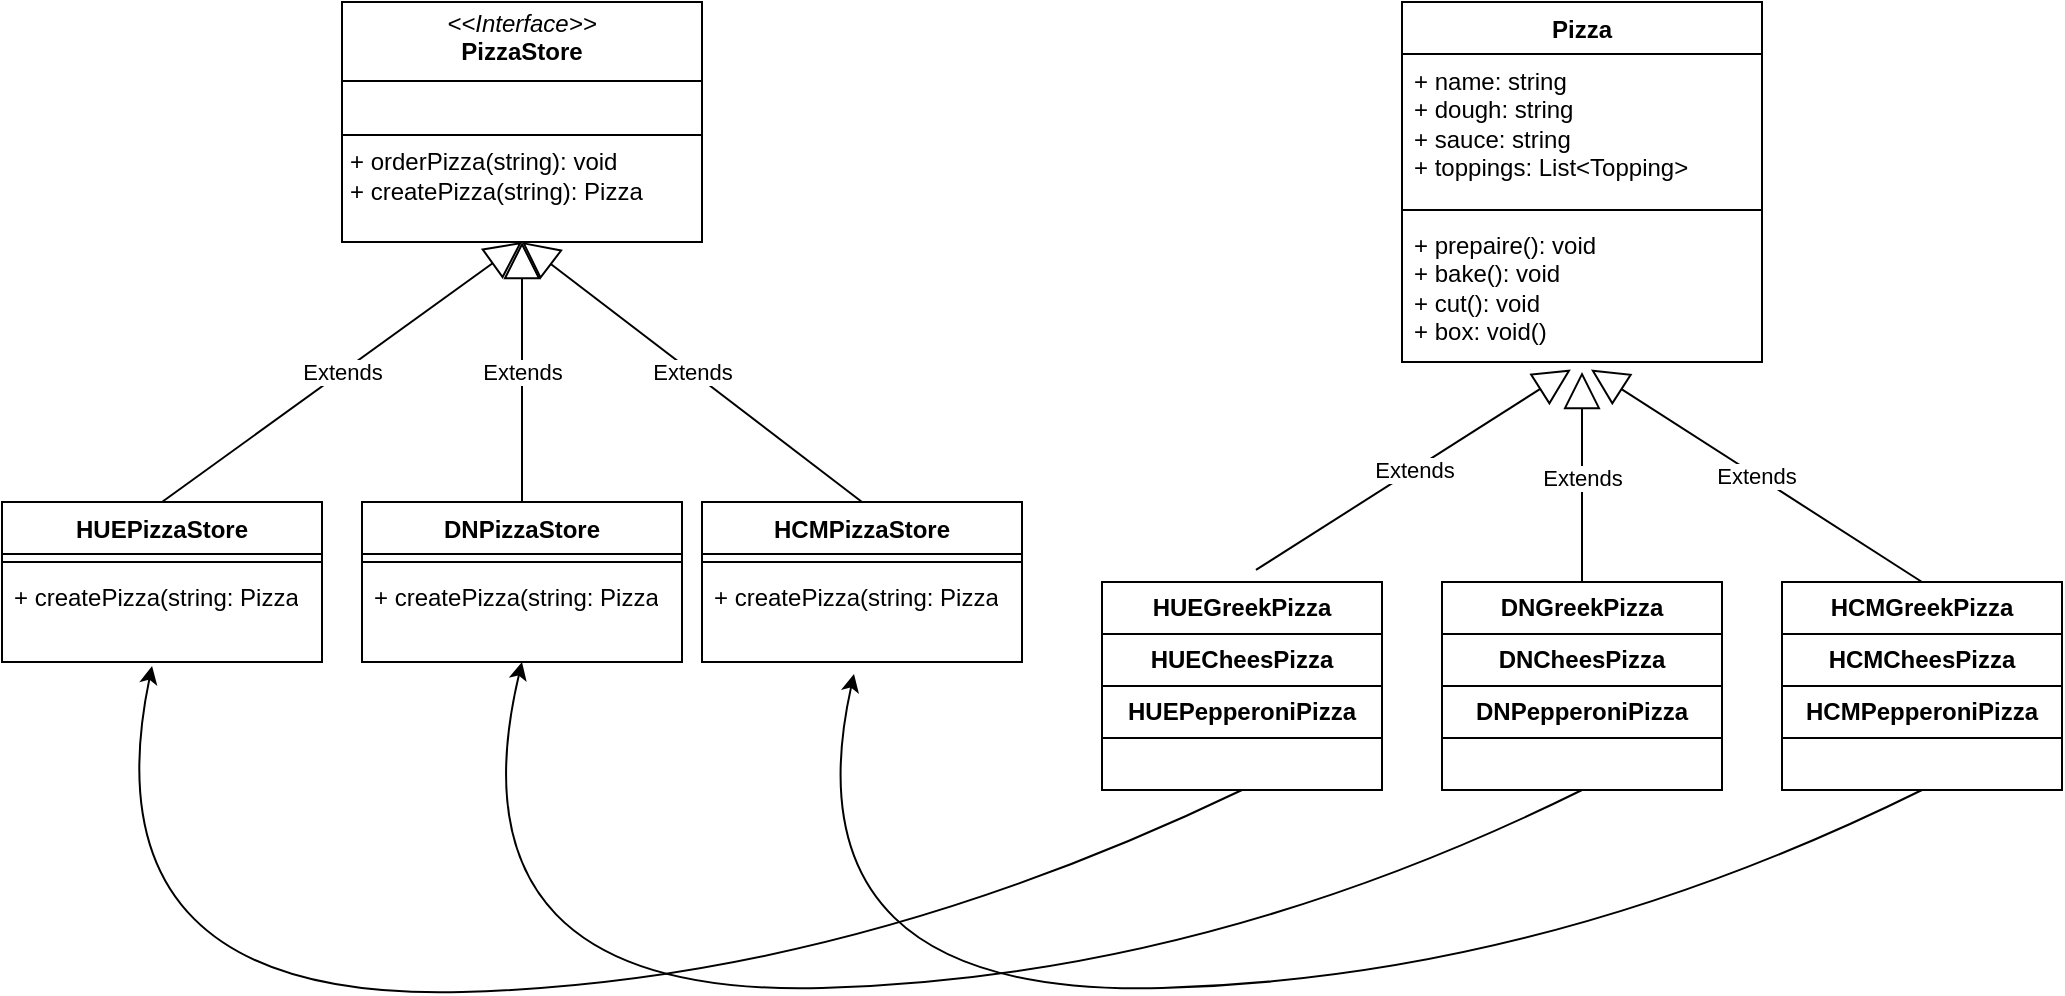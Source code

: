 <mxfile version="24.5.4" type="device" pages="3">
  <diagram name="Overview" id="v6u2kkV3BYV9W_tkZDyR">
    <mxGraphModel dx="1026" dy="684" grid="1" gridSize="10" guides="1" tooltips="1" connect="1" arrows="1" fold="1" page="1" pageScale="1" pageWidth="1169" pageHeight="827" math="0" shadow="0">
      <root>
        <object label="" id="0">
          <mxCell />
        </object>
        <mxCell id="1" parent="0" />
        <mxCell id="XzZBh0kXskyza0GH6Xmk-1" value="Pizza" style="swimlane;fontStyle=1;align=center;verticalAlign=top;childLayout=stackLayout;horizontal=1;startSize=26;horizontalStack=0;resizeParent=1;resizeParentMax=0;resizeLast=0;collapsible=1;marginBottom=0;whiteSpace=wrap;html=1;" parent="1" vertex="1">
          <mxGeometry x="720" y="30" width="180" height="180" as="geometry" />
        </mxCell>
        <mxCell id="XzZBh0kXskyza0GH6Xmk-2" value="+ name: string&lt;div&gt;+ dough: string&lt;/div&gt;&lt;div&gt;+ sauce: string&lt;/div&gt;&lt;div&gt;+ toppings: List&amp;lt;Topping&amp;gt;&lt;/div&gt;" style="text;strokeColor=none;fillColor=none;align=left;verticalAlign=top;spacingLeft=4;spacingRight=4;overflow=hidden;rotatable=0;points=[[0,0.5],[1,0.5]];portConstraint=eastwest;whiteSpace=wrap;html=1;" parent="XzZBh0kXskyza0GH6Xmk-1" vertex="1">
          <mxGeometry y="26" width="180" height="74" as="geometry" />
        </mxCell>
        <mxCell id="XzZBh0kXskyza0GH6Xmk-3" value="" style="line;strokeWidth=1;fillColor=none;align=left;verticalAlign=middle;spacingTop=-1;spacingLeft=3;spacingRight=3;rotatable=0;labelPosition=right;points=[];portConstraint=eastwest;strokeColor=inherit;" parent="XzZBh0kXskyza0GH6Xmk-1" vertex="1">
          <mxGeometry y="100" width="180" height="8" as="geometry" />
        </mxCell>
        <mxCell id="XzZBh0kXskyza0GH6Xmk-4" value="+ prepaire(): void&lt;div&gt;+ bake(): void&lt;/div&gt;&lt;div&gt;+ cut(): void&lt;/div&gt;&lt;div&gt;+ box: void()&lt;/div&gt;" style="text;strokeColor=none;fillColor=none;align=left;verticalAlign=top;spacingLeft=4;spacingRight=4;overflow=hidden;rotatable=0;points=[[0,0.5],[1,0.5]];portConstraint=eastwest;whiteSpace=wrap;html=1;" parent="XzZBh0kXskyza0GH6Xmk-1" vertex="1">
          <mxGeometry y="108" width="180" height="72" as="geometry" />
        </mxCell>
        <mxCell id="XzZBh0kXskyza0GH6Xmk-33" value="&lt;b&gt;HUEGreekPizza&lt;/b&gt;" style="swimlane;fontStyle=0;childLayout=stackLayout;horizontal=1;startSize=26;fillColor=none;horizontalStack=0;resizeParent=1;resizeParentMax=0;resizeLast=0;collapsible=1;marginBottom=0;whiteSpace=wrap;html=1;" parent="1" vertex="1">
          <mxGeometry x="570" y="320" width="140" height="104" as="geometry" />
        </mxCell>
        <mxCell id="XzZBh0kXskyza0GH6Xmk-28" value="&lt;b&gt;HUECheesPizza&lt;/b&gt;" style="swimlane;fontStyle=0;childLayout=stackLayout;horizontal=1;startSize=26;fillColor=none;horizontalStack=0;resizeParent=1;resizeParentMax=0;resizeLast=0;collapsible=1;marginBottom=0;whiteSpace=wrap;html=1;" parent="XzZBh0kXskyza0GH6Xmk-33" vertex="1">
          <mxGeometry y="26" width="140" height="78" as="geometry" />
        </mxCell>
        <mxCell id="XzZBh0kXskyza0GH6Xmk-32" value="&lt;b&gt;HUEPepperoniPizza&lt;/b&gt;" style="swimlane;fontStyle=0;childLayout=stackLayout;horizontal=1;startSize=26;fillColor=none;horizontalStack=0;resizeParent=1;resizeParentMax=0;resizeLast=0;collapsible=1;marginBottom=0;whiteSpace=wrap;html=1;" parent="XzZBh0kXskyza0GH6Xmk-28" vertex="1">
          <mxGeometry y="26" width="140" height="52" as="geometry" />
        </mxCell>
        <mxCell id="XzZBh0kXskyza0GH6Xmk-34" value="Extends" style="endArrow=block;endSize=16;endFill=0;html=1;rounded=0;entryX=0.5;entryY=1.069;entryDx=0;entryDy=0;entryPerimeter=0;exitX=0.5;exitY=0;exitDx=0;exitDy=0;" parent="1" source="ubQOgidqDlxfrG7_nMMU-19" target="XzZBh0kXskyza0GH6Xmk-4" edge="1">
          <mxGeometry width="160" relative="1" as="geometry">
            <mxPoint x="810" y="300" as="sourcePoint" />
            <mxPoint x="660" y="320" as="targetPoint" />
          </mxGeometry>
        </mxCell>
        <mxCell id="XzZBh0kXskyza0GH6Xmk-35" value="Extends" style="endArrow=block;endSize=16;endFill=0;html=1;rounded=0;exitX=0.55;exitY=-0.058;exitDx=0;exitDy=0;exitPerimeter=0;entryX=0.469;entryY=1.052;entryDx=0;entryDy=0;entryPerimeter=0;" parent="1" source="XzZBh0kXskyza0GH6Xmk-33" target="XzZBh0kXskyza0GH6Xmk-4" edge="1">
          <mxGeometry width="160" relative="1" as="geometry">
            <mxPoint x="620" y="440" as="sourcePoint" />
            <mxPoint x="610" y="322" as="targetPoint" />
          </mxGeometry>
        </mxCell>
        <mxCell id="XzZBh0kXskyza0GH6Xmk-36" value="Extends" style="endArrow=block;endSize=16;endFill=0;html=1;rounded=0;entryX=0.525;entryY=1.052;entryDx=0;entryDy=0;entryPerimeter=0;exitX=0.5;exitY=0;exitDx=0;exitDy=0;" parent="1" source="ubQOgidqDlxfrG7_nMMU-22" target="XzZBh0kXskyza0GH6Xmk-4" edge="1">
          <mxGeometry width="160" relative="1" as="geometry">
            <mxPoint x="960" y="300" as="sourcePoint" />
            <mxPoint x="610" y="320" as="targetPoint" />
          </mxGeometry>
        </mxCell>
        <mxCell id="XzZBh0kXskyza0GH6Xmk-37" value="HUEPizzaStore" style="swimlane;fontStyle=1;align=center;verticalAlign=top;childLayout=stackLayout;horizontal=1;startSize=26;horizontalStack=0;resizeParent=1;resizeParentMax=0;resizeLast=0;collapsible=1;marginBottom=0;whiteSpace=wrap;html=1;" parent="1" vertex="1">
          <mxGeometry x="20" y="280" width="160" height="80" as="geometry" />
        </mxCell>
        <mxCell id="XzZBh0kXskyza0GH6Xmk-39" value="" style="line;strokeWidth=1;fillColor=none;align=left;verticalAlign=middle;spacingTop=-1;spacingLeft=3;spacingRight=3;rotatable=0;labelPosition=right;points=[];portConstraint=eastwest;strokeColor=inherit;" parent="XzZBh0kXskyza0GH6Xmk-37" vertex="1">
          <mxGeometry y="26" width="160" height="8" as="geometry" />
        </mxCell>
        <mxCell id="XzZBh0kXskyza0GH6Xmk-40" value="&lt;div&gt;+ createPizza(string: Pizza&lt;/div&gt;" style="text;strokeColor=none;fillColor=none;align=left;verticalAlign=top;spacingLeft=4;spacingRight=4;overflow=hidden;rotatable=0;points=[[0,0.5],[1,0.5]];portConstraint=eastwest;whiteSpace=wrap;html=1;" parent="XzZBh0kXskyza0GH6Xmk-37" vertex="1">
          <mxGeometry y="34" width="160" height="46" as="geometry" />
        </mxCell>
        <mxCell id="ubQOgidqDlxfrG7_nMMU-1" value="&lt;p style=&quot;margin:0px;margin-top:4px;text-align:center;&quot;&gt;&lt;i&gt;&amp;lt;&amp;lt;Interface&amp;gt;&amp;gt;&lt;/i&gt;&lt;br&gt;&lt;b&gt;PizzaStore&lt;/b&gt;&lt;/p&gt;&lt;hr size=&quot;1&quot; style=&quot;border-style:solid;&quot;&gt;&lt;p style=&quot;margin:0px;margin-left:4px;&quot;&gt;&lt;br&gt;&lt;/p&gt;&lt;hr size=&quot;1&quot; style=&quot;border-style:solid;&quot;&gt;&lt;p style=&quot;margin:0px;margin-left:4px;&quot;&gt;+ orderPizza(string): void&lt;br&gt;+ createPizza(string): Pizza&lt;/p&gt;" style="verticalAlign=top;align=left;overflow=fill;html=1;whiteSpace=wrap;" vertex="1" parent="1">
          <mxGeometry x="190" y="30" width="180" height="120" as="geometry" />
        </mxCell>
        <mxCell id="ubQOgidqDlxfrG7_nMMU-8" value="DNPizzaStore" style="swimlane;fontStyle=1;align=center;verticalAlign=top;childLayout=stackLayout;horizontal=1;startSize=26;horizontalStack=0;resizeParent=1;resizeParentMax=0;resizeLast=0;collapsible=1;marginBottom=0;whiteSpace=wrap;html=1;" vertex="1" parent="1">
          <mxGeometry x="200" y="280" width="160" height="80" as="geometry" />
        </mxCell>
        <mxCell id="ubQOgidqDlxfrG7_nMMU-9" value="" style="line;strokeWidth=1;fillColor=none;align=left;verticalAlign=middle;spacingTop=-1;spacingLeft=3;spacingRight=3;rotatable=0;labelPosition=right;points=[];portConstraint=eastwest;strokeColor=inherit;" vertex="1" parent="ubQOgidqDlxfrG7_nMMU-8">
          <mxGeometry y="26" width="160" height="8" as="geometry" />
        </mxCell>
        <mxCell id="ubQOgidqDlxfrG7_nMMU-10" value="&lt;div&gt;+ createPizza(string: Pizza&lt;/div&gt;" style="text;strokeColor=none;fillColor=none;align=left;verticalAlign=top;spacingLeft=4;spacingRight=4;overflow=hidden;rotatable=0;points=[[0,0.5],[1,0.5]];portConstraint=eastwest;whiteSpace=wrap;html=1;" vertex="1" parent="ubQOgidqDlxfrG7_nMMU-8">
          <mxGeometry y="34" width="160" height="46" as="geometry" />
        </mxCell>
        <mxCell id="ubQOgidqDlxfrG7_nMMU-11" value="HCMPizzaStore" style="swimlane;fontStyle=1;align=center;verticalAlign=top;childLayout=stackLayout;horizontal=1;startSize=26;horizontalStack=0;resizeParent=1;resizeParentMax=0;resizeLast=0;collapsible=1;marginBottom=0;whiteSpace=wrap;html=1;" vertex="1" parent="1">
          <mxGeometry x="370" y="280" width="160" height="80" as="geometry" />
        </mxCell>
        <mxCell id="ubQOgidqDlxfrG7_nMMU-12" value="" style="line;strokeWidth=1;fillColor=none;align=left;verticalAlign=middle;spacingTop=-1;spacingLeft=3;spacingRight=3;rotatable=0;labelPosition=right;points=[];portConstraint=eastwest;strokeColor=inherit;" vertex="1" parent="ubQOgidqDlxfrG7_nMMU-11">
          <mxGeometry y="26" width="160" height="8" as="geometry" />
        </mxCell>
        <mxCell id="ubQOgidqDlxfrG7_nMMU-13" value="&lt;div&gt;+ createPizza(string: Pizza&lt;/div&gt;" style="text;strokeColor=none;fillColor=none;align=left;verticalAlign=top;spacingLeft=4;spacingRight=4;overflow=hidden;rotatable=0;points=[[0,0.5],[1,0.5]];portConstraint=eastwest;whiteSpace=wrap;html=1;" vertex="1" parent="ubQOgidqDlxfrG7_nMMU-11">
          <mxGeometry y="34" width="160" height="46" as="geometry" />
        </mxCell>
        <mxCell id="ubQOgidqDlxfrG7_nMMU-14" value="Extends" style="endArrow=block;endSize=16;endFill=0;html=1;rounded=0;entryX=0.5;entryY=1;entryDx=0;entryDy=0;" edge="1" parent="1" source="ubQOgidqDlxfrG7_nMMU-8" target="ubQOgidqDlxfrG7_nMMU-1">
          <mxGeometry width="160" relative="1" as="geometry">
            <mxPoint x="130" y="420" as="sourcePoint" />
            <mxPoint x="282" y="180" as="targetPoint" />
          </mxGeometry>
        </mxCell>
        <mxCell id="ubQOgidqDlxfrG7_nMMU-15" value="Extends" style="endArrow=block;endSize=16;endFill=0;html=1;rounded=0;entryX=0.5;entryY=1;entryDx=0;entryDy=0;exitX=0.5;exitY=0;exitDx=0;exitDy=0;" edge="1" parent="1" source="XzZBh0kXskyza0GH6Xmk-37" target="ubQOgidqDlxfrG7_nMMU-1">
          <mxGeometry width="160" relative="1" as="geometry">
            <mxPoint x="292" y="290" as="sourcePoint" />
            <mxPoint x="297" y="184" as="targetPoint" />
          </mxGeometry>
        </mxCell>
        <mxCell id="ubQOgidqDlxfrG7_nMMU-16" value="Extends" style="endArrow=block;endSize=16;endFill=0;html=1;rounded=0;exitX=0.5;exitY=0;exitDx=0;exitDy=0;entryX=0.5;entryY=1;entryDx=0;entryDy=0;" edge="1" parent="1" source="ubQOgidqDlxfrG7_nMMU-11" target="ubQOgidqDlxfrG7_nMMU-1">
          <mxGeometry width="160" relative="1" as="geometry">
            <mxPoint x="302" y="300" as="sourcePoint" />
            <mxPoint x="320" y="200" as="targetPoint" />
          </mxGeometry>
        </mxCell>
        <mxCell id="ubQOgidqDlxfrG7_nMMU-19" value="&lt;b&gt;DNGreekPizza&lt;/b&gt;" style="swimlane;fontStyle=0;childLayout=stackLayout;horizontal=1;startSize=26;fillColor=none;horizontalStack=0;resizeParent=1;resizeParentMax=0;resizeLast=0;collapsible=1;marginBottom=0;whiteSpace=wrap;html=1;" vertex="1" parent="1">
          <mxGeometry x="740" y="320" width="140" height="104" as="geometry" />
        </mxCell>
        <mxCell id="ubQOgidqDlxfrG7_nMMU-20" value="&lt;b&gt;DNCheesPizza&lt;/b&gt;" style="swimlane;fontStyle=0;childLayout=stackLayout;horizontal=1;startSize=26;fillColor=none;horizontalStack=0;resizeParent=1;resizeParentMax=0;resizeLast=0;collapsible=1;marginBottom=0;whiteSpace=wrap;html=1;" vertex="1" parent="ubQOgidqDlxfrG7_nMMU-19">
          <mxGeometry y="26" width="140" height="78" as="geometry" />
        </mxCell>
        <mxCell id="ubQOgidqDlxfrG7_nMMU-21" value="&lt;b&gt;DNPepperoniPizza&lt;/b&gt;" style="swimlane;fontStyle=0;childLayout=stackLayout;horizontal=1;startSize=26;fillColor=none;horizontalStack=0;resizeParent=1;resizeParentMax=0;resizeLast=0;collapsible=1;marginBottom=0;whiteSpace=wrap;html=1;" vertex="1" parent="ubQOgidqDlxfrG7_nMMU-20">
          <mxGeometry y="26" width="140" height="52" as="geometry" />
        </mxCell>
        <mxCell id="ubQOgidqDlxfrG7_nMMU-22" value="&lt;b&gt;HCMGreekPizza&lt;/b&gt;" style="swimlane;fontStyle=0;childLayout=stackLayout;horizontal=1;startSize=26;fillColor=none;horizontalStack=0;resizeParent=1;resizeParentMax=0;resizeLast=0;collapsible=1;marginBottom=0;whiteSpace=wrap;html=1;" vertex="1" parent="1">
          <mxGeometry x="910" y="320" width="140" height="104" as="geometry" />
        </mxCell>
        <mxCell id="ubQOgidqDlxfrG7_nMMU-23" value="&lt;b&gt;HCMCheesPizza&lt;/b&gt;" style="swimlane;fontStyle=0;childLayout=stackLayout;horizontal=1;startSize=26;fillColor=none;horizontalStack=0;resizeParent=1;resizeParentMax=0;resizeLast=0;collapsible=1;marginBottom=0;whiteSpace=wrap;html=1;" vertex="1" parent="ubQOgidqDlxfrG7_nMMU-22">
          <mxGeometry y="26" width="140" height="78" as="geometry" />
        </mxCell>
        <mxCell id="ubQOgidqDlxfrG7_nMMU-24" value="&lt;b&gt;HCMPepperoniPizza&lt;/b&gt;" style="swimlane;fontStyle=0;childLayout=stackLayout;horizontal=1;startSize=26;fillColor=none;horizontalStack=0;resizeParent=1;resizeParentMax=0;resizeLast=0;collapsible=1;marginBottom=0;whiteSpace=wrap;html=1;" vertex="1" parent="ubQOgidqDlxfrG7_nMMU-23">
          <mxGeometry y="26" width="140" height="52" as="geometry" />
        </mxCell>
        <mxCell id="ubQOgidqDlxfrG7_nMMU-25" value="" style="curved=1;endArrow=classic;html=1;rounded=0;entryX=0.469;entryY=1.043;entryDx=0;entryDy=0;entryPerimeter=0;exitX=0.5;exitY=1;exitDx=0;exitDy=0;" edge="1" parent="1" source="XzZBh0kXskyza0GH6Xmk-32" target="XzZBh0kXskyza0GH6Xmk-40">
          <mxGeometry width="50" height="50" relative="1" as="geometry">
            <mxPoint x="530" y="310" as="sourcePoint" />
            <mxPoint x="580" y="260" as="targetPoint" />
            <Array as="points">
              <mxPoint x="440" y="520" />
              <mxPoint x="60" y="530" />
            </Array>
          </mxGeometry>
        </mxCell>
        <mxCell id="ubQOgidqDlxfrG7_nMMU-26" value="" style="curved=1;endArrow=classic;html=1;rounded=0;exitX=0.5;exitY=1;exitDx=0;exitDy=0;entryX=0.5;entryY=1;entryDx=0;entryDy=0;entryPerimeter=0;" edge="1" parent="1" source="ubQOgidqDlxfrG7_nMMU-21" target="ubQOgidqDlxfrG7_nMMU-10">
          <mxGeometry width="50" height="50" relative="1" as="geometry">
            <mxPoint x="820" y="422" as="sourcePoint" />
            <mxPoint x="250" y="440" as="targetPoint" />
            <Array as="points">
              <mxPoint x="620" y="518" />
              <mxPoint x="240" y="528" />
            </Array>
          </mxGeometry>
        </mxCell>
        <mxCell id="ubQOgidqDlxfrG7_nMMU-27" value="" style="curved=1;endArrow=classic;html=1;rounded=0;entryX=0.475;entryY=1.13;entryDx=0;entryDy=0;entryPerimeter=0;exitX=0.5;exitY=1;exitDx=0;exitDy=0;" edge="1" parent="1" source="ubQOgidqDlxfrG7_nMMU-24" target="ubQOgidqDlxfrG7_nMMU-13">
          <mxGeometry width="50" height="50" relative="1" as="geometry">
            <mxPoint x="980" y="460" as="sourcePoint" />
            <mxPoint x="445" y="360" as="targetPoint" />
            <Array as="points">
              <mxPoint x="790" y="518" />
              <mxPoint x="410" y="528" />
            </Array>
          </mxGeometry>
        </mxCell>
      </root>
    </mxGraphModel>
  </diagram>
  <diagram id="kNrqG7SlsqPy7dkNcNg-" name="Pizza">
    <mxGraphModel dx="1026" dy="684" grid="1" gridSize="10" guides="1" tooltips="1" connect="1" arrows="1" fold="1" page="1" pageScale="1" pageWidth="1169" pageHeight="827" math="0" shadow="0">
      <root>
        <mxCell id="0" />
        <mxCell id="1" parent="0" />
        <mxCell id="9cfCwPHDHzTlaMya-e6I-1" value="Pizza" style="swimlane;fontStyle=1;align=center;verticalAlign=top;childLayout=stackLayout;horizontal=1;startSize=26;horizontalStack=0;resizeParent=1;resizeParentMax=0;resizeLast=0;collapsible=1;marginBottom=0;whiteSpace=wrap;html=1;" vertex="1" parent="1">
          <mxGeometry x="350" y="50" width="180" height="180" as="geometry" />
        </mxCell>
        <mxCell id="9cfCwPHDHzTlaMya-e6I-2" value="+ name: string&lt;div&gt;+ dough: string&lt;/div&gt;&lt;div&gt;+ sauce: string&lt;/div&gt;&lt;div&gt;+ toppings: List&amp;lt;Topping&amp;gt;&lt;/div&gt;" style="text;strokeColor=none;fillColor=none;align=left;verticalAlign=top;spacingLeft=4;spacingRight=4;overflow=hidden;rotatable=0;points=[[0,0.5],[1,0.5]];portConstraint=eastwest;whiteSpace=wrap;html=1;" vertex="1" parent="9cfCwPHDHzTlaMya-e6I-1">
          <mxGeometry y="26" width="180" height="74" as="geometry" />
        </mxCell>
        <mxCell id="9cfCwPHDHzTlaMya-e6I-3" value="" style="line;strokeWidth=1;fillColor=none;align=left;verticalAlign=middle;spacingTop=-1;spacingLeft=3;spacingRight=3;rotatable=0;labelPosition=right;points=[];portConstraint=eastwest;strokeColor=inherit;" vertex="1" parent="9cfCwPHDHzTlaMya-e6I-1">
          <mxGeometry y="100" width="180" height="8" as="geometry" />
        </mxCell>
        <mxCell id="9cfCwPHDHzTlaMya-e6I-4" value="+ prepaire(): void&lt;div&gt;+ bake(): void&lt;/div&gt;&lt;div&gt;+ cut(): void&lt;/div&gt;&lt;div&gt;+ box: void()&lt;/div&gt;" style="text;strokeColor=none;fillColor=none;align=left;verticalAlign=top;spacingLeft=4;spacingRight=4;overflow=hidden;rotatable=0;points=[[0,0.5],[1,0.5]];portConstraint=eastwest;whiteSpace=wrap;html=1;" vertex="1" parent="9cfCwPHDHzTlaMya-e6I-1">
          <mxGeometry y="108" width="180" height="72" as="geometry" />
        </mxCell>
        <mxCell id="9cfCwPHDHzTlaMya-e6I-5" value="&lt;b&gt;HUEGreekPizza&lt;/b&gt;" style="swimlane;fontStyle=0;childLayout=stackLayout;horizontal=1;startSize=26;fillColor=none;horizontalStack=0;resizeParent=1;resizeParentMax=0;resizeLast=0;collapsible=1;marginBottom=0;whiteSpace=wrap;html=1;" vertex="1" parent="1">
          <mxGeometry x="200" y="340" width="140" height="104" as="geometry" />
        </mxCell>
        <mxCell id="9cfCwPHDHzTlaMya-e6I-6" value="&lt;b&gt;HUECheesPizza&lt;/b&gt;" style="swimlane;fontStyle=0;childLayout=stackLayout;horizontal=1;startSize=26;fillColor=none;horizontalStack=0;resizeParent=1;resizeParentMax=0;resizeLast=0;collapsible=1;marginBottom=0;whiteSpace=wrap;html=1;" vertex="1" parent="9cfCwPHDHzTlaMya-e6I-5">
          <mxGeometry y="26" width="140" height="78" as="geometry" />
        </mxCell>
        <mxCell id="9cfCwPHDHzTlaMya-e6I-7" value="&lt;b&gt;HUEPepperoniPizza&lt;/b&gt;" style="swimlane;fontStyle=0;childLayout=stackLayout;horizontal=1;startSize=26;fillColor=none;horizontalStack=0;resizeParent=1;resizeParentMax=0;resizeLast=0;collapsible=1;marginBottom=0;whiteSpace=wrap;html=1;" vertex="1" parent="9cfCwPHDHzTlaMya-e6I-6">
          <mxGeometry y="26" width="140" height="52" as="geometry" />
        </mxCell>
        <mxCell id="9cfCwPHDHzTlaMya-e6I-8" value="Extends" style="endArrow=block;endSize=16;endFill=0;html=1;rounded=0;entryX=0.5;entryY=1.069;entryDx=0;entryDy=0;entryPerimeter=0;exitX=0.5;exitY=0;exitDx=0;exitDy=0;" edge="1" parent="1" source="9cfCwPHDHzTlaMya-e6I-11" target="9cfCwPHDHzTlaMya-e6I-4">
          <mxGeometry width="160" relative="1" as="geometry">
            <mxPoint x="440" y="320" as="sourcePoint" />
            <mxPoint x="290" y="340" as="targetPoint" />
          </mxGeometry>
        </mxCell>
        <mxCell id="9cfCwPHDHzTlaMya-e6I-9" value="Extends" style="endArrow=block;endSize=16;endFill=0;html=1;rounded=0;exitX=0.55;exitY=-0.058;exitDx=0;exitDy=0;exitPerimeter=0;entryX=0.469;entryY=1.052;entryDx=0;entryDy=0;entryPerimeter=0;" edge="1" parent="1" source="9cfCwPHDHzTlaMya-e6I-5" target="9cfCwPHDHzTlaMya-e6I-4">
          <mxGeometry width="160" relative="1" as="geometry">
            <mxPoint x="250" y="460" as="sourcePoint" />
            <mxPoint x="240" y="342" as="targetPoint" />
          </mxGeometry>
        </mxCell>
        <mxCell id="9cfCwPHDHzTlaMya-e6I-10" value="Extends" style="endArrow=block;endSize=16;endFill=0;html=1;rounded=0;entryX=0.525;entryY=1.052;entryDx=0;entryDy=0;entryPerimeter=0;exitX=0.5;exitY=0;exitDx=0;exitDy=0;" edge="1" parent="1" source="9cfCwPHDHzTlaMya-e6I-14" target="9cfCwPHDHzTlaMya-e6I-4">
          <mxGeometry width="160" relative="1" as="geometry">
            <mxPoint x="590" y="320" as="sourcePoint" />
            <mxPoint x="240" y="340" as="targetPoint" />
          </mxGeometry>
        </mxCell>
        <mxCell id="9cfCwPHDHzTlaMya-e6I-11" value="&lt;b&gt;DNGreekPizza&lt;/b&gt;" style="swimlane;fontStyle=0;childLayout=stackLayout;horizontal=1;startSize=26;fillColor=none;horizontalStack=0;resizeParent=1;resizeParentMax=0;resizeLast=0;collapsible=1;marginBottom=0;whiteSpace=wrap;html=1;" vertex="1" parent="1">
          <mxGeometry x="370" y="340" width="140" height="104" as="geometry" />
        </mxCell>
        <mxCell id="9cfCwPHDHzTlaMya-e6I-12" value="&lt;b&gt;DNCheesPizza&lt;/b&gt;" style="swimlane;fontStyle=0;childLayout=stackLayout;horizontal=1;startSize=26;fillColor=none;horizontalStack=0;resizeParent=1;resizeParentMax=0;resizeLast=0;collapsible=1;marginBottom=0;whiteSpace=wrap;html=1;" vertex="1" parent="9cfCwPHDHzTlaMya-e6I-11">
          <mxGeometry y="26" width="140" height="78" as="geometry" />
        </mxCell>
        <mxCell id="9cfCwPHDHzTlaMya-e6I-13" value="&lt;b&gt;DNPepperoniPizza&lt;/b&gt;" style="swimlane;fontStyle=0;childLayout=stackLayout;horizontal=1;startSize=26;fillColor=none;horizontalStack=0;resizeParent=1;resizeParentMax=0;resizeLast=0;collapsible=1;marginBottom=0;whiteSpace=wrap;html=1;" vertex="1" parent="9cfCwPHDHzTlaMya-e6I-12">
          <mxGeometry y="26" width="140" height="52" as="geometry" />
        </mxCell>
        <mxCell id="9cfCwPHDHzTlaMya-e6I-14" value="&lt;b&gt;HCMGreekPizza&lt;/b&gt;" style="swimlane;fontStyle=0;childLayout=stackLayout;horizontal=1;startSize=26;fillColor=none;horizontalStack=0;resizeParent=1;resizeParentMax=0;resizeLast=0;collapsible=1;marginBottom=0;whiteSpace=wrap;html=1;" vertex="1" parent="1">
          <mxGeometry x="540" y="340" width="140" height="104" as="geometry" />
        </mxCell>
        <mxCell id="9cfCwPHDHzTlaMya-e6I-15" value="&lt;b&gt;HCMCheesPizza&lt;/b&gt;" style="swimlane;fontStyle=0;childLayout=stackLayout;horizontal=1;startSize=26;fillColor=none;horizontalStack=0;resizeParent=1;resizeParentMax=0;resizeLast=0;collapsible=1;marginBottom=0;whiteSpace=wrap;html=1;" vertex="1" parent="9cfCwPHDHzTlaMya-e6I-14">
          <mxGeometry y="26" width="140" height="78" as="geometry" />
        </mxCell>
        <mxCell id="9cfCwPHDHzTlaMya-e6I-16" value="&lt;b&gt;HCMPepperoniPizza&lt;/b&gt;" style="swimlane;fontStyle=0;childLayout=stackLayout;horizontal=1;startSize=26;fillColor=none;horizontalStack=0;resizeParent=1;resizeParentMax=0;resizeLast=0;collapsible=1;marginBottom=0;whiteSpace=wrap;html=1;" vertex="1" parent="9cfCwPHDHzTlaMya-e6I-15">
          <mxGeometry y="26" width="140" height="52" as="geometry" />
        </mxCell>
      </root>
    </mxGraphModel>
  </diagram>
  <diagram id="zSNYJJtl3AlTKnZIgjfY" name="PizzaStore">
    <mxGraphModel dx="1026" dy="684" grid="1" gridSize="10" guides="1" tooltips="1" connect="1" arrows="1" fold="1" page="1" pageScale="1" pageWidth="1169" pageHeight="827" math="0" shadow="0">
      <root>
        <mxCell id="0" />
        <mxCell id="1" parent="0" />
        <mxCell id="GKKv2byiu5CeUdTzW0-E-1" value="HUEPizzaStore" style="swimlane;fontStyle=1;align=center;verticalAlign=top;childLayout=stackLayout;horizontal=1;startSize=26;horizontalStack=0;resizeParent=1;resizeParentMax=0;resizeLast=0;collapsible=1;marginBottom=0;whiteSpace=wrap;html=1;" vertex="1" parent="1">
          <mxGeometry x="290" y="290" width="160" height="80" as="geometry" />
        </mxCell>
        <mxCell id="GKKv2byiu5CeUdTzW0-E-2" value="" style="line;strokeWidth=1;fillColor=none;align=left;verticalAlign=middle;spacingTop=-1;spacingLeft=3;spacingRight=3;rotatable=0;labelPosition=right;points=[];portConstraint=eastwest;strokeColor=inherit;" vertex="1" parent="GKKv2byiu5CeUdTzW0-E-1">
          <mxGeometry y="26" width="160" height="8" as="geometry" />
        </mxCell>
        <mxCell id="GKKv2byiu5CeUdTzW0-E-3" value="&lt;div&gt;+ createPizza(string: Pizza&lt;/div&gt;" style="text;strokeColor=none;fillColor=none;align=left;verticalAlign=top;spacingLeft=4;spacingRight=4;overflow=hidden;rotatable=0;points=[[0,0.5],[1,0.5]];portConstraint=eastwest;whiteSpace=wrap;html=1;" vertex="1" parent="GKKv2byiu5CeUdTzW0-E-1">
          <mxGeometry y="34" width="160" height="46" as="geometry" />
        </mxCell>
        <mxCell id="GKKv2byiu5CeUdTzW0-E-4" value="&lt;p style=&quot;margin:0px;margin-top:4px;text-align:center;&quot;&gt;&lt;i&gt;&amp;lt;&amp;lt;Interface&amp;gt;&amp;gt;&lt;/i&gt;&lt;br&gt;&lt;b&gt;PizzaStore&lt;/b&gt;&lt;/p&gt;&lt;hr size=&quot;1&quot; style=&quot;border-style:solid;&quot;&gt;&lt;p style=&quot;margin:0px;margin-left:4px;&quot;&gt;&lt;br&gt;&lt;/p&gt;&lt;hr size=&quot;1&quot; style=&quot;border-style:solid;&quot;&gt;&lt;p style=&quot;margin:0px;margin-left:4px;&quot;&gt;+ orderPizza(string): void&lt;br&gt;+ createPizza(string): Pizza&lt;/p&gt;" style="verticalAlign=top;align=left;overflow=fill;html=1;whiteSpace=wrap;" vertex="1" parent="1">
          <mxGeometry x="460" y="40" width="180" height="120" as="geometry" />
        </mxCell>
        <mxCell id="GKKv2byiu5CeUdTzW0-E-5" value="DNPizzaStore" style="swimlane;fontStyle=1;align=center;verticalAlign=top;childLayout=stackLayout;horizontal=1;startSize=26;horizontalStack=0;resizeParent=1;resizeParentMax=0;resizeLast=0;collapsible=1;marginBottom=0;whiteSpace=wrap;html=1;" vertex="1" parent="1">
          <mxGeometry x="470" y="290" width="160" height="80" as="geometry" />
        </mxCell>
        <mxCell id="GKKv2byiu5CeUdTzW0-E-6" value="" style="line;strokeWidth=1;fillColor=none;align=left;verticalAlign=middle;spacingTop=-1;spacingLeft=3;spacingRight=3;rotatable=0;labelPosition=right;points=[];portConstraint=eastwest;strokeColor=inherit;" vertex="1" parent="GKKv2byiu5CeUdTzW0-E-5">
          <mxGeometry y="26" width="160" height="8" as="geometry" />
        </mxCell>
        <mxCell id="GKKv2byiu5CeUdTzW0-E-7" value="&lt;div&gt;+ createPizza(string: Pizza&lt;/div&gt;" style="text;strokeColor=none;fillColor=none;align=left;verticalAlign=top;spacingLeft=4;spacingRight=4;overflow=hidden;rotatable=0;points=[[0,0.5],[1,0.5]];portConstraint=eastwest;whiteSpace=wrap;html=1;" vertex="1" parent="GKKv2byiu5CeUdTzW0-E-5">
          <mxGeometry y="34" width="160" height="46" as="geometry" />
        </mxCell>
        <mxCell id="GKKv2byiu5CeUdTzW0-E-8" value="HCMPizzaStore" style="swimlane;fontStyle=1;align=center;verticalAlign=top;childLayout=stackLayout;horizontal=1;startSize=26;horizontalStack=0;resizeParent=1;resizeParentMax=0;resizeLast=0;collapsible=1;marginBottom=0;whiteSpace=wrap;html=1;" vertex="1" parent="1">
          <mxGeometry x="640" y="290" width="160" height="80" as="geometry" />
        </mxCell>
        <mxCell id="GKKv2byiu5CeUdTzW0-E-9" value="" style="line;strokeWidth=1;fillColor=none;align=left;verticalAlign=middle;spacingTop=-1;spacingLeft=3;spacingRight=3;rotatable=0;labelPosition=right;points=[];portConstraint=eastwest;strokeColor=inherit;" vertex="1" parent="GKKv2byiu5CeUdTzW0-E-8">
          <mxGeometry y="26" width="160" height="8" as="geometry" />
        </mxCell>
        <mxCell id="GKKv2byiu5CeUdTzW0-E-10" value="&lt;div&gt;+ createPizza(string: Pizza&lt;/div&gt;" style="text;strokeColor=none;fillColor=none;align=left;verticalAlign=top;spacingLeft=4;spacingRight=4;overflow=hidden;rotatable=0;points=[[0,0.5],[1,0.5]];portConstraint=eastwest;whiteSpace=wrap;html=1;" vertex="1" parent="GKKv2byiu5CeUdTzW0-E-8">
          <mxGeometry y="34" width="160" height="46" as="geometry" />
        </mxCell>
        <mxCell id="GKKv2byiu5CeUdTzW0-E-11" value="Extends" style="endArrow=block;endSize=16;endFill=0;html=1;rounded=0;entryX=0.5;entryY=1;entryDx=0;entryDy=0;" edge="1" parent="1" source="GKKv2byiu5CeUdTzW0-E-5" target="GKKv2byiu5CeUdTzW0-E-4">
          <mxGeometry width="160" relative="1" as="geometry">
            <mxPoint x="400" y="430" as="sourcePoint" />
            <mxPoint x="552" y="190" as="targetPoint" />
          </mxGeometry>
        </mxCell>
        <mxCell id="GKKv2byiu5CeUdTzW0-E-12" value="Extends" style="endArrow=block;endSize=16;endFill=0;html=1;rounded=0;entryX=0.5;entryY=1;entryDx=0;entryDy=0;exitX=0.5;exitY=0;exitDx=0;exitDy=0;" edge="1" parent="1" source="GKKv2byiu5CeUdTzW0-E-1" target="GKKv2byiu5CeUdTzW0-E-4">
          <mxGeometry width="160" relative="1" as="geometry">
            <mxPoint x="562" y="300" as="sourcePoint" />
            <mxPoint x="567" y="194" as="targetPoint" />
          </mxGeometry>
        </mxCell>
        <mxCell id="GKKv2byiu5CeUdTzW0-E-13" value="Extends" style="endArrow=block;endSize=16;endFill=0;html=1;rounded=0;exitX=0.5;exitY=0;exitDx=0;exitDy=0;entryX=0.5;entryY=1;entryDx=0;entryDy=0;" edge="1" parent="1" source="GKKv2byiu5CeUdTzW0-E-8" target="GKKv2byiu5CeUdTzW0-E-4">
          <mxGeometry width="160" relative="1" as="geometry">
            <mxPoint x="572" y="310" as="sourcePoint" />
            <mxPoint x="590" y="210" as="targetPoint" />
          </mxGeometry>
        </mxCell>
        <mxCell id="yrn-MsgSBniVL0BZ70dP-10" value="&lt;b&gt;HUEGreekPizza&lt;/b&gt;" style="swimlane;fontStyle=0;childLayout=stackLayout;horizontal=1;startSize=26;fillColor=none;horizontalStack=0;resizeParent=1;resizeParentMax=0;resizeLast=0;collapsible=1;marginBottom=0;whiteSpace=wrap;html=1;" vertex="1" parent="1">
          <mxGeometry x="310" y="480" width="140" height="104" as="geometry" />
        </mxCell>
        <mxCell id="yrn-MsgSBniVL0BZ70dP-11" value="&lt;b&gt;HUECheesPizza&lt;/b&gt;" style="swimlane;fontStyle=0;childLayout=stackLayout;horizontal=1;startSize=26;fillColor=none;horizontalStack=0;resizeParent=1;resizeParentMax=0;resizeLast=0;collapsible=1;marginBottom=0;whiteSpace=wrap;html=1;" vertex="1" parent="yrn-MsgSBniVL0BZ70dP-10">
          <mxGeometry y="26" width="140" height="78" as="geometry" />
        </mxCell>
        <mxCell id="yrn-MsgSBniVL0BZ70dP-12" value="&lt;b&gt;HUEPepperoniPizza&lt;/b&gt;" style="swimlane;fontStyle=0;childLayout=stackLayout;horizontal=1;startSize=26;fillColor=none;horizontalStack=0;resizeParent=1;resizeParentMax=0;resizeLast=0;collapsible=1;marginBottom=0;whiteSpace=wrap;html=1;" vertex="1" parent="yrn-MsgSBniVL0BZ70dP-11">
          <mxGeometry y="26" width="140" height="52" as="geometry" />
        </mxCell>
        <mxCell id="yrn-MsgSBniVL0BZ70dP-13" value="&lt;b&gt;DNGreekPizza&lt;/b&gt;" style="swimlane;fontStyle=0;childLayout=stackLayout;horizontal=1;startSize=26;fillColor=none;horizontalStack=0;resizeParent=1;resizeParentMax=0;resizeLast=0;collapsible=1;marginBottom=0;whiteSpace=wrap;html=1;" vertex="1" parent="1">
          <mxGeometry x="480" y="480" width="140" height="104" as="geometry" />
        </mxCell>
        <mxCell id="yrn-MsgSBniVL0BZ70dP-14" value="&lt;b&gt;DNCheesPizza&lt;/b&gt;" style="swimlane;fontStyle=0;childLayout=stackLayout;horizontal=1;startSize=26;fillColor=none;horizontalStack=0;resizeParent=1;resizeParentMax=0;resizeLast=0;collapsible=1;marginBottom=0;whiteSpace=wrap;html=1;" vertex="1" parent="yrn-MsgSBniVL0BZ70dP-13">
          <mxGeometry y="26" width="140" height="78" as="geometry" />
        </mxCell>
        <mxCell id="yrn-MsgSBniVL0BZ70dP-15" value="&lt;b&gt;DNPepperoniPizza&lt;/b&gt;" style="swimlane;fontStyle=0;childLayout=stackLayout;horizontal=1;startSize=26;fillColor=none;horizontalStack=0;resizeParent=1;resizeParentMax=0;resizeLast=0;collapsible=1;marginBottom=0;whiteSpace=wrap;html=1;" vertex="1" parent="yrn-MsgSBniVL0BZ70dP-14">
          <mxGeometry y="26" width="140" height="52" as="geometry" />
        </mxCell>
        <mxCell id="yrn-MsgSBniVL0BZ70dP-16" value="&lt;b&gt;HCMGreekPizza&lt;/b&gt;" style="swimlane;fontStyle=0;childLayout=stackLayout;horizontal=1;startSize=26;fillColor=none;horizontalStack=0;resizeParent=1;resizeParentMax=0;resizeLast=0;collapsible=1;marginBottom=0;whiteSpace=wrap;html=1;" vertex="1" parent="1">
          <mxGeometry x="650" y="480" width="140" height="104" as="geometry" />
        </mxCell>
        <mxCell id="yrn-MsgSBniVL0BZ70dP-17" value="&lt;b&gt;HCMCheesPizza&lt;/b&gt;" style="swimlane;fontStyle=0;childLayout=stackLayout;horizontal=1;startSize=26;fillColor=none;horizontalStack=0;resizeParent=1;resizeParentMax=0;resizeLast=0;collapsible=1;marginBottom=0;whiteSpace=wrap;html=1;" vertex="1" parent="yrn-MsgSBniVL0BZ70dP-16">
          <mxGeometry y="26" width="140" height="78" as="geometry" />
        </mxCell>
        <mxCell id="yrn-MsgSBniVL0BZ70dP-18" value="&lt;b&gt;HCMPepperoniPizza&lt;/b&gt;" style="swimlane;fontStyle=0;childLayout=stackLayout;horizontal=1;startSize=26;fillColor=none;horizontalStack=0;resizeParent=1;resizeParentMax=0;resizeLast=0;collapsible=1;marginBottom=0;whiteSpace=wrap;html=1;" vertex="1" parent="yrn-MsgSBniVL0BZ70dP-17">
          <mxGeometry y="26" width="140" height="52" as="geometry" />
        </mxCell>
        <mxCell id="yrn-MsgSBniVL0BZ70dP-21" value="" style="endArrow=none;dashed=1;html=1;dashPattern=1 3;strokeWidth=2;rounded=0;" edge="1" parent="1">
          <mxGeometry width="50" height="50" relative="1" as="geometry">
            <mxPoint x="380" y="470" as="sourcePoint" />
            <mxPoint x="379.5" y="380" as="targetPoint" />
          </mxGeometry>
        </mxCell>
        <mxCell id="yrn-MsgSBniVL0BZ70dP-31" value="" style="endArrow=none;dashed=1;html=1;dashPattern=1 3;strokeWidth=2;rounded=0;" edge="1" parent="1">
          <mxGeometry width="50" height="50" relative="1" as="geometry">
            <mxPoint x="550" y="470" as="sourcePoint" />
            <mxPoint x="549.5" y="380" as="targetPoint" />
          </mxGeometry>
        </mxCell>
        <mxCell id="yrn-MsgSBniVL0BZ70dP-32" value="" style="endArrow=none;dashed=1;html=1;dashPattern=1 3;strokeWidth=2;rounded=0;" edge="1" parent="1">
          <mxGeometry width="50" height="50" relative="1" as="geometry">
            <mxPoint x="720" y="470" as="sourcePoint" />
            <mxPoint x="719.5" y="380" as="targetPoint" />
          </mxGeometry>
        </mxCell>
        <mxCell id="yrn-MsgSBniVL0BZ70dP-33" value="&lt;b&gt;&lt;font color=&quot;#ff0000&quot;&gt;Notes&lt;/font&gt;&lt;/b&gt;: Về sau, nếu có thêm Pizza Store ở HN chẳng hạn, thì ta chỉ cần thêm 1 nhánh extend ra là được." style="text;html=1;align=center;verticalAlign=middle;whiteSpace=wrap;rounded=0;" vertex="1" parent="1">
          <mxGeometry x="800" y="40" width="290" height="30" as="geometry" />
        </mxCell>
      </root>
    </mxGraphModel>
  </diagram>
</mxfile>
